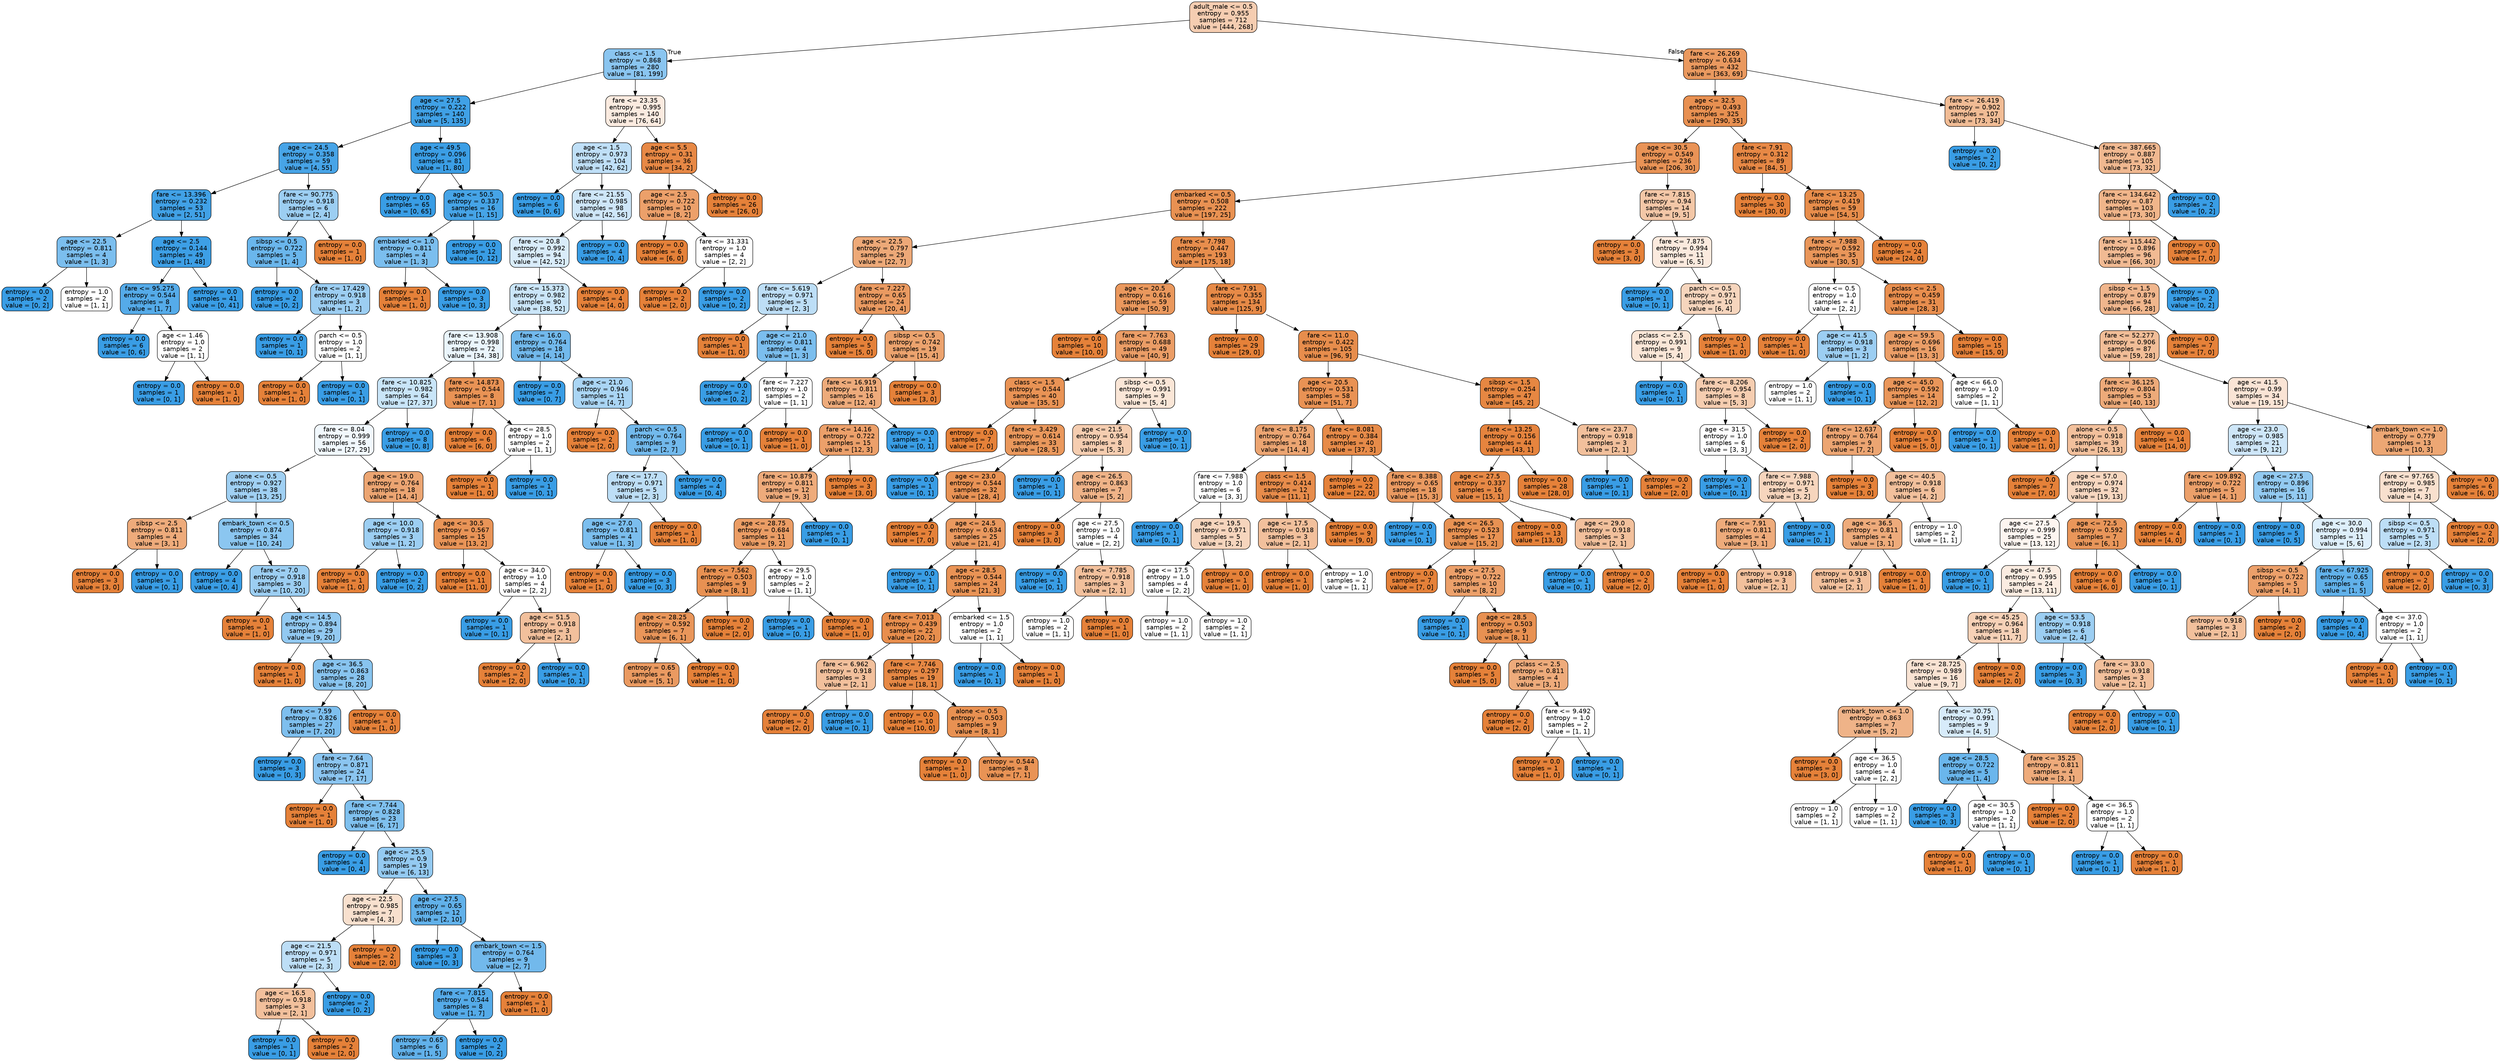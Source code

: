 digraph Tree {
node [shape=box, style="filled, rounded", color="black", fontname="helvetica"] ;
edge [fontname="helvetica"] ;
0 [label="adult_male <= 0.5\nentropy = 0.955\nsamples = 712\nvalue = [444, 268]", fillcolor="#f5cdb1"] ;
1 [label="class <= 1.5\nentropy = 0.868\nsamples = 280\nvalue = [81, 199]", fillcolor="#8ac5f0"] ;
0 -> 1 [labeldistance=2.5, labelangle=45, headlabel="True"] ;
2 [label="age <= 27.5\nentropy = 0.222\nsamples = 140\nvalue = [5, 135]", fillcolor="#40a1e6"] ;
1 -> 2 ;
3 [label="age <= 24.5\nentropy = 0.358\nsamples = 59\nvalue = [4, 55]", fillcolor="#47a4e7"] ;
2 -> 3 ;
4 [label="fare <= 13.396\nentropy = 0.232\nsamples = 53\nvalue = [2, 51]", fillcolor="#41a1e6"] ;
3 -> 4 ;
5 [label="age <= 22.5\nentropy = 0.811\nsamples = 4\nvalue = [1, 3]", fillcolor="#7bbeee"] ;
4 -> 5 ;
6 [label="entropy = 0.0\nsamples = 2\nvalue = [0, 2]", fillcolor="#399de5"] ;
5 -> 6 ;
7 [label="entropy = 1.0\nsamples = 2\nvalue = [1, 1]", fillcolor="#ffffff"] ;
5 -> 7 ;
8 [label="age <= 2.5\nentropy = 0.144\nsamples = 49\nvalue = [1, 48]", fillcolor="#3d9fe6"] ;
4 -> 8 ;
9 [label="fare <= 95.275\nentropy = 0.544\nsamples = 8\nvalue = [1, 7]", fillcolor="#55abe9"] ;
8 -> 9 ;
10 [label="entropy = 0.0\nsamples = 6\nvalue = [0, 6]", fillcolor="#399de5"] ;
9 -> 10 ;
11 [label="age <= 1.46\nentropy = 1.0\nsamples = 2\nvalue = [1, 1]", fillcolor="#ffffff"] ;
9 -> 11 ;
12 [label="entropy = 0.0\nsamples = 1\nvalue = [0, 1]", fillcolor="#399de5"] ;
11 -> 12 ;
13 [label="entropy = 0.0\nsamples = 1\nvalue = [1, 0]", fillcolor="#e58139"] ;
11 -> 13 ;
14 [label="entropy = 0.0\nsamples = 41\nvalue = [0, 41]", fillcolor="#399de5"] ;
8 -> 14 ;
15 [label="fare <= 90.775\nentropy = 0.918\nsamples = 6\nvalue = [2, 4]", fillcolor="#9ccef2"] ;
3 -> 15 ;
16 [label="sibsp <= 0.5\nentropy = 0.722\nsamples = 5\nvalue = [1, 4]", fillcolor="#6ab6ec"] ;
15 -> 16 ;
17 [label="entropy = 0.0\nsamples = 2\nvalue = [0, 2]", fillcolor="#399de5"] ;
16 -> 17 ;
18 [label="fare <= 17.429\nentropy = 0.918\nsamples = 3\nvalue = [1, 2]", fillcolor="#9ccef2"] ;
16 -> 18 ;
19 [label="entropy = 0.0\nsamples = 1\nvalue = [0, 1]", fillcolor="#399de5"] ;
18 -> 19 ;
20 [label="parch <= 0.5\nentropy = 1.0\nsamples = 2\nvalue = [1, 1]", fillcolor="#ffffff"] ;
18 -> 20 ;
21 [label="entropy = 0.0\nsamples = 1\nvalue = [1, 0]", fillcolor="#e58139"] ;
20 -> 21 ;
22 [label="entropy = 0.0\nsamples = 1\nvalue = [0, 1]", fillcolor="#399de5"] ;
20 -> 22 ;
23 [label="entropy = 0.0\nsamples = 1\nvalue = [1, 0]", fillcolor="#e58139"] ;
15 -> 23 ;
24 [label="age <= 49.5\nentropy = 0.096\nsamples = 81\nvalue = [1, 80]", fillcolor="#3b9ee5"] ;
2 -> 24 ;
25 [label="entropy = 0.0\nsamples = 65\nvalue = [0, 65]", fillcolor="#399de5"] ;
24 -> 25 ;
26 [label="age <= 50.5\nentropy = 0.337\nsamples = 16\nvalue = [1, 15]", fillcolor="#46a4e7"] ;
24 -> 26 ;
27 [label="embarked <= 1.0\nentropy = 0.811\nsamples = 4\nvalue = [1, 3]", fillcolor="#7bbeee"] ;
26 -> 27 ;
28 [label="entropy = 0.0\nsamples = 1\nvalue = [1, 0]", fillcolor="#e58139"] ;
27 -> 28 ;
29 [label="entropy = 0.0\nsamples = 3\nvalue = [0, 3]", fillcolor="#399de5"] ;
27 -> 29 ;
30 [label="entropy = 0.0\nsamples = 12\nvalue = [0, 12]", fillcolor="#399de5"] ;
26 -> 30 ;
31 [label="fare <= 23.35\nentropy = 0.995\nsamples = 140\nvalue = [76, 64]", fillcolor="#fbebe0"] ;
1 -> 31 ;
32 [label="age <= 1.5\nentropy = 0.973\nsamples = 104\nvalue = [42, 62]", fillcolor="#bfdff7"] ;
31 -> 32 ;
33 [label="entropy = 0.0\nsamples = 6\nvalue = [0, 6]", fillcolor="#399de5"] ;
32 -> 33 ;
34 [label="fare <= 21.55\nentropy = 0.985\nsamples = 98\nvalue = [42, 56]", fillcolor="#cee6f8"] ;
32 -> 34 ;
35 [label="fare <= 20.8\nentropy = 0.992\nsamples = 94\nvalue = [42, 52]", fillcolor="#d9ecfa"] ;
34 -> 35 ;
36 [label="fare <= 15.373\nentropy = 0.982\nsamples = 90\nvalue = [38, 52]", fillcolor="#cae5f8"] ;
35 -> 36 ;
37 [label="fare <= 13.908\nentropy = 0.998\nsamples = 72\nvalue = [34, 38]", fillcolor="#eaf5fc"] ;
36 -> 37 ;
38 [label="fare <= 10.825\nentropy = 0.982\nsamples = 64\nvalue = [27, 37]", fillcolor="#c9e5f8"] ;
37 -> 38 ;
39 [label="fare <= 8.04\nentropy = 0.999\nsamples = 56\nvalue = [27, 29]", fillcolor="#f1f8fd"] ;
38 -> 39 ;
40 [label="alone <= 0.5\nentropy = 0.927\nsamples = 38\nvalue = [13, 25]", fillcolor="#a0d0f3"] ;
39 -> 40 ;
41 [label="sibsp <= 2.5\nentropy = 0.811\nsamples = 4\nvalue = [3, 1]", fillcolor="#eeab7b"] ;
40 -> 41 ;
42 [label="entropy = 0.0\nsamples = 3\nvalue = [3, 0]", fillcolor="#e58139"] ;
41 -> 42 ;
43 [label="entropy = 0.0\nsamples = 1\nvalue = [0, 1]", fillcolor="#399de5"] ;
41 -> 43 ;
44 [label="embark_town <= 0.5\nentropy = 0.874\nsamples = 34\nvalue = [10, 24]", fillcolor="#8bc6f0"] ;
40 -> 44 ;
45 [label="entropy = 0.0\nsamples = 4\nvalue = [0, 4]", fillcolor="#399de5"] ;
44 -> 45 ;
46 [label="fare <= 7.0\nentropy = 0.918\nsamples = 30\nvalue = [10, 20]", fillcolor="#9ccef2"] ;
44 -> 46 ;
47 [label="entropy = 0.0\nsamples = 1\nvalue = [1, 0]", fillcolor="#e58139"] ;
46 -> 47 ;
48 [label="age <= 14.5\nentropy = 0.894\nsamples = 29\nvalue = [9, 20]", fillcolor="#92c9f1"] ;
46 -> 48 ;
49 [label="entropy = 0.0\nsamples = 1\nvalue = [1, 0]", fillcolor="#e58139"] ;
48 -> 49 ;
50 [label="age <= 36.5\nentropy = 0.863\nsamples = 28\nvalue = [8, 20]", fillcolor="#88c4ef"] ;
48 -> 50 ;
51 [label="fare <= 7.59\nentropy = 0.826\nsamples = 27\nvalue = [7, 20]", fillcolor="#7ebfee"] ;
50 -> 51 ;
52 [label="entropy = 0.0\nsamples = 3\nvalue = [0, 3]", fillcolor="#399de5"] ;
51 -> 52 ;
53 [label="fare <= 7.64\nentropy = 0.871\nsamples = 24\nvalue = [7, 17]", fillcolor="#8bc5f0"] ;
51 -> 53 ;
54 [label="entropy = 0.0\nsamples = 1\nvalue = [1, 0]", fillcolor="#e58139"] ;
53 -> 54 ;
55 [label="fare <= 7.744\nentropy = 0.828\nsamples = 23\nvalue = [6, 17]", fillcolor="#7fc0ee"] ;
53 -> 55 ;
56 [label="entropy = 0.0\nsamples = 4\nvalue = [0, 4]", fillcolor="#399de5"] ;
55 -> 56 ;
57 [label="age <= 25.5\nentropy = 0.9\nsamples = 19\nvalue = [6, 13]", fillcolor="#94caf1"] ;
55 -> 57 ;
58 [label="age <= 22.5\nentropy = 0.985\nsamples = 7\nvalue = [4, 3]", fillcolor="#f8e0ce"] ;
57 -> 58 ;
59 [label="age <= 21.5\nentropy = 0.971\nsamples = 5\nvalue = [2, 3]", fillcolor="#bddef6"] ;
58 -> 59 ;
60 [label="age <= 16.5\nentropy = 0.918\nsamples = 3\nvalue = [2, 1]", fillcolor="#f2c09c"] ;
59 -> 60 ;
61 [label="entropy = 0.0\nsamples = 1\nvalue = [0, 1]", fillcolor="#399de5"] ;
60 -> 61 ;
62 [label="entropy = 0.0\nsamples = 2\nvalue = [2, 0]", fillcolor="#e58139"] ;
60 -> 62 ;
63 [label="entropy = 0.0\nsamples = 2\nvalue = [0, 2]", fillcolor="#399de5"] ;
59 -> 63 ;
64 [label="entropy = 0.0\nsamples = 2\nvalue = [2, 0]", fillcolor="#e58139"] ;
58 -> 64 ;
65 [label="age <= 27.5\nentropy = 0.65\nsamples = 12\nvalue = [2, 10]", fillcolor="#61b1ea"] ;
57 -> 65 ;
66 [label="entropy = 0.0\nsamples = 3\nvalue = [0, 3]", fillcolor="#399de5"] ;
65 -> 66 ;
67 [label="embark_town <= 1.5\nentropy = 0.764\nsamples = 9\nvalue = [2, 7]", fillcolor="#72b9ec"] ;
65 -> 67 ;
68 [label="fare <= 7.815\nentropy = 0.544\nsamples = 8\nvalue = [1, 7]", fillcolor="#55abe9"] ;
67 -> 68 ;
69 [label="entropy = 0.65\nsamples = 6\nvalue = [1, 5]", fillcolor="#61b1ea"] ;
68 -> 69 ;
70 [label="entropy = 0.0\nsamples = 2\nvalue = [0, 2]", fillcolor="#399de5"] ;
68 -> 70 ;
71 [label="entropy = 0.0\nsamples = 1\nvalue = [1, 0]", fillcolor="#e58139"] ;
67 -> 71 ;
72 [label="entropy = 0.0\nsamples = 1\nvalue = [1, 0]", fillcolor="#e58139"] ;
50 -> 72 ;
73 [label="age <= 19.0\nentropy = 0.764\nsamples = 18\nvalue = [14, 4]", fillcolor="#eca572"] ;
39 -> 73 ;
74 [label="age <= 10.0\nentropy = 0.918\nsamples = 3\nvalue = [1, 2]", fillcolor="#9ccef2"] ;
73 -> 74 ;
75 [label="entropy = 0.0\nsamples = 1\nvalue = [1, 0]", fillcolor="#e58139"] ;
74 -> 75 ;
76 [label="entropy = 0.0\nsamples = 2\nvalue = [0, 2]", fillcolor="#399de5"] ;
74 -> 76 ;
77 [label="age <= 30.5\nentropy = 0.567\nsamples = 15\nvalue = [13, 2]", fillcolor="#e99457"] ;
73 -> 77 ;
78 [label="entropy = 0.0\nsamples = 11\nvalue = [11, 0]", fillcolor="#e58139"] ;
77 -> 78 ;
79 [label="age <= 34.0\nentropy = 1.0\nsamples = 4\nvalue = [2, 2]", fillcolor="#ffffff"] ;
77 -> 79 ;
80 [label="entropy = 0.0\nsamples = 1\nvalue = [0, 1]", fillcolor="#399de5"] ;
79 -> 80 ;
81 [label="age <= 51.5\nentropy = 0.918\nsamples = 3\nvalue = [2, 1]", fillcolor="#f2c09c"] ;
79 -> 81 ;
82 [label="entropy = 0.0\nsamples = 2\nvalue = [2, 0]", fillcolor="#e58139"] ;
81 -> 82 ;
83 [label="entropy = 0.0\nsamples = 1\nvalue = [0, 1]", fillcolor="#399de5"] ;
81 -> 83 ;
84 [label="entropy = 0.0\nsamples = 8\nvalue = [0, 8]", fillcolor="#399de5"] ;
38 -> 84 ;
85 [label="fare <= 14.873\nentropy = 0.544\nsamples = 8\nvalue = [7, 1]", fillcolor="#e99355"] ;
37 -> 85 ;
86 [label="entropy = 0.0\nsamples = 6\nvalue = [6, 0]", fillcolor="#e58139"] ;
85 -> 86 ;
87 [label="age <= 28.5\nentropy = 1.0\nsamples = 2\nvalue = [1, 1]", fillcolor="#ffffff"] ;
85 -> 87 ;
88 [label="entropy = 0.0\nsamples = 1\nvalue = [1, 0]", fillcolor="#e58139"] ;
87 -> 88 ;
89 [label="entropy = 0.0\nsamples = 1\nvalue = [0, 1]", fillcolor="#399de5"] ;
87 -> 89 ;
90 [label="fare <= 16.0\nentropy = 0.764\nsamples = 18\nvalue = [4, 14]", fillcolor="#72b9ec"] ;
36 -> 90 ;
91 [label="entropy = 0.0\nsamples = 7\nvalue = [0, 7]", fillcolor="#399de5"] ;
90 -> 91 ;
92 [label="age <= 21.0\nentropy = 0.946\nsamples = 11\nvalue = [4, 7]", fillcolor="#aad5f4"] ;
90 -> 92 ;
93 [label="entropy = 0.0\nsamples = 2\nvalue = [2, 0]", fillcolor="#e58139"] ;
92 -> 93 ;
94 [label="parch <= 0.5\nentropy = 0.764\nsamples = 9\nvalue = [2, 7]", fillcolor="#72b9ec"] ;
92 -> 94 ;
95 [label="fare <= 17.7\nentropy = 0.971\nsamples = 5\nvalue = [2, 3]", fillcolor="#bddef6"] ;
94 -> 95 ;
96 [label="age <= 27.0\nentropy = 0.811\nsamples = 4\nvalue = [1, 3]", fillcolor="#7bbeee"] ;
95 -> 96 ;
97 [label="entropy = 0.0\nsamples = 1\nvalue = [1, 0]", fillcolor="#e58139"] ;
96 -> 97 ;
98 [label="entropy = 0.0\nsamples = 3\nvalue = [0, 3]", fillcolor="#399de5"] ;
96 -> 98 ;
99 [label="entropy = 0.0\nsamples = 1\nvalue = [1, 0]", fillcolor="#e58139"] ;
95 -> 99 ;
100 [label="entropy = 0.0\nsamples = 4\nvalue = [0, 4]", fillcolor="#399de5"] ;
94 -> 100 ;
101 [label="entropy = 0.0\nsamples = 4\nvalue = [4, 0]", fillcolor="#e58139"] ;
35 -> 101 ;
102 [label="entropy = 0.0\nsamples = 4\nvalue = [0, 4]", fillcolor="#399de5"] ;
34 -> 102 ;
103 [label="age <= 5.5\nentropy = 0.31\nsamples = 36\nvalue = [34, 2]", fillcolor="#e78845"] ;
31 -> 103 ;
104 [label="age <= 2.5\nentropy = 0.722\nsamples = 10\nvalue = [8, 2]", fillcolor="#eca06a"] ;
103 -> 104 ;
105 [label="entropy = 0.0\nsamples = 6\nvalue = [6, 0]", fillcolor="#e58139"] ;
104 -> 105 ;
106 [label="fare <= 31.331\nentropy = 1.0\nsamples = 4\nvalue = [2, 2]", fillcolor="#ffffff"] ;
104 -> 106 ;
107 [label="entropy = 0.0\nsamples = 2\nvalue = [2, 0]", fillcolor="#e58139"] ;
106 -> 107 ;
108 [label="entropy = 0.0\nsamples = 2\nvalue = [0, 2]", fillcolor="#399de5"] ;
106 -> 108 ;
109 [label="entropy = 0.0\nsamples = 26\nvalue = [26, 0]", fillcolor="#e58139"] ;
103 -> 109 ;
110 [label="fare <= 26.269\nentropy = 0.634\nsamples = 432\nvalue = [363, 69]", fillcolor="#ea995f"] ;
0 -> 110 [labeldistance=2.5, labelangle=-45, headlabel="False"] ;
111 [label="age <= 32.5\nentropy = 0.493\nsamples = 325\nvalue = [290, 35]", fillcolor="#e89051"] ;
110 -> 111 ;
112 [label="age <= 30.5\nentropy = 0.549\nsamples = 236\nvalue = [206, 30]", fillcolor="#e99356"] ;
111 -> 112 ;
113 [label="embarked <= 0.5\nentropy = 0.508\nsamples = 222\nvalue = [197, 25]", fillcolor="#e89152"] ;
112 -> 113 ;
114 [label="age <= 22.5\nentropy = 0.797\nsamples = 29\nvalue = [22, 7]", fillcolor="#eda978"] ;
113 -> 114 ;
115 [label="fare <= 5.619\nentropy = 0.971\nsamples = 5\nvalue = [2, 3]", fillcolor="#bddef6"] ;
114 -> 115 ;
116 [label="entropy = 0.0\nsamples = 1\nvalue = [1, 0]", fillcolor="#e58139"] ;
115 -> 116 ;
117 [label="age <= 21.0\nentropy = 0.811\nsamples = 4\nvalue = [1, 3]", fillcolor="#7bbeee"] ;
115 -> 117 ;
118 [label="entropy = 0.0\nsamples = 2\nvalue = [0, 2]", fillcolor="#399de5"] ;
117 -> 118 ;
119 [label="fare <= 7.227\nentropy = 1.0\nsamples = 2\nvalue = [1, 1]", fillcolor="#ffffff"] ;
117 -> 119 ;
120 [label="entropy = 0.0\nsamples = 1\nvalue = [0, 1]", fillcolor="#399de5"] ;
119 -> 120 ;
121 [label="entropy = 0.0\nsamples = 1\nvalue = [1, 0]", fillcolor="#e58139"] ;
119 -> 121 ;
122 [label="fare <= 7.227\nentropy = 0.65\nsamples = 24\nvalue = [20, 4]", fillcolor="#ea9a61"] ;
114 -> 122 ;
123 [label="entropy = 0.0\nsamples = 5\nvalue = [5, 0]", fillcolor="#e58139"] ;
122 -> 123 ;
124 [label="sibsp <= 0.5\nentropy = 0.742\nsamples = 19\nvalue = [15, 4]", fillcolor="#eca36e"] ;
122 -> 124 ;
125 [label="fare <= 16.919\nentropy = 0.811\nsamples = 16\nvalue = [12, 4]", fillcolor="#eeab7b"] ;
124 -> 125 ;
126 [label="fare <= 14.16\nentropy = 0.722\nsamples = 15\nvalue = [12, 3]", fillcolor="#eca06a"] ;
125 -> 126 ;
127 [label="fare <= 10.879\nentropy = 0.811\nsamples = 12\nvalue = [9, 3]", fillcolor="#eeab7b"] ;
126 -> 127 ;
128 [label="age <= 28.75\nentropy = 0.684\nsamples = 11\nvalue = [9, 2]", fillcolor="#eb9d65"] ;
127 -> 128 ;
129 [label="fare <= 7.562\nentropy = 0.503\nsamples = 9\nvalue = [8, 1]", fillcolor="#e89152"] ;
128 -> 129 ;
130 [label="age <= 28.25\nentropy = 0.592\nsamples = 7\nvalue = [6, 1]", fillcolor="#e9965a"] ;
129 -> 130 ;
131 [label="entropy = 0.65\nsamples = 6\nvalue = [5, 1]", fillcolor="#ea9a61"] ;
130 -> 131 ;
132 [label="entropy = 0.0\nsamples = 1\nvalue = [1, 0]", fillcolor="#e58139"] ;
130 -> 132 ;
133 [label="entropy = 0.0\nsamples = 2\nvalue = [2, 0]", fillcolor="#e58139"] ;
129 -> 133 ;
134 [label="age <= 29.5\nentropy = 1.0\nsamples = 2\nvalue = [1, 1]", fillcolor="#ffffff"] ;
128 -> 134 ;
135 [label="entropy = 0.0\nsamples = 1\nvalue = [0, 1]", fillcolor="#399de5"] ;
134 -> 135 ;
136 [label="entropy = 0.0\nsamples = 1\nvalue = [1, 0]", fillcolor="#e58139"] ;
134 -> 136 ;
137 [label="entropy = 0.0\nsamples = 1\nvalue = [0, 1]", fillcolor="#399de5"] ;
127 -> 137 ;
138 [label="entropy = 0.0\nsamples = 3\nvalue = [3, 0]", fillcolor="#e58139"] ;
126 -> 138 ;
139 [label="entropy = 0.0\nsamples = 1\nvalue = [0, 1]", fillcolor="#399de5"] ;
125 -> 139 ;
140 [label="entropy = 0.0\nsamples = 3\nvalue = [3, 0]", fillcolor="#e58139"] ;
124 -> 140 ;
141 [label="fare <= 7.798\nentropy = 0.447\nsamples = 193\nvalue = [175, 18]", fillcolor="#e88e4d"] ;
113 -> 141 ;
142 [label="age <= 20.5\nentropy = 0.616\nsamples = 59\nvalue = [50, 9]", fillcolor="#ea985d"] ;
141 -> 142 ;
143 [label="entropy = 0.0\nsamples = 10\nvalue = [10, 0]", fillcolor="#e58139"] ;
142 -> 143 ;
144 [label="fare <= 7.763\nentropy = 0.688\nsamples = 49\nvalue = [40, 9]", fillcolor="#eb9d66"] ;
142 -> 144 ;
145 [label="class <= 1.5\nentropy = 0.544\nsamples = 40\nvalue = [35, 5]", fillcolor="#e99355"] ;
144 -> 145 ;
146 [label="entropy = 0.0\nsamples = 7\nvalue = [7, 0]", fillcolor="#e58139"] ;
145 -> 146 ;
147 [label="fare <= 3.429\nentropy = 0.614\nsamples = 33\nvalue = [28, 5]", fillcolor="#ea985c"] ;
145 -> 147 ;
148 [label="entropy = 0.0\nsamples = 1\nvalue = [0, 1]", fillcolor="#399de5"] ;
147 -> 148 ;
149 [label="age <= 23.0\nentropy = 0.544\nsamples = 32\nvalue = [28, 4]", fillcolor="#e99355"] ;
147 -> 149 ;
150 [label="entropy = 0.0\nsamples = 7\nvalue = [7, 0]", fillcolor="#e58139"] ;
149 -> 150 ;
151 [label="age <= 24.5\nentropy = 0.634\nsamples = 25\nvalue = [21, 4]", fillcolor="#ea995f"] ;
149 -> 151 ;
152 [label="entropy = 0.0\nsamples = 1\nvalue = [0, 1]", fillcolor="#399de5"] ;
151 -> 152 ;
153 [label="age <= 28.5\nentropy = 0.544\nsamples = 24\nvalue = [21, 3]", fillcolor="#e99355"] ;
151 -> 153 ;
154 [label="fare <= 7.013\nentropy = 0.439\nsamples = 22\nvalue = [20, 2]", fillcolor="#e88e4d"] ;
153 -> 154 ;
155 [label="fare <= 6.962\nentropy = 0.918\nsamples = 3\nvalue = [2, 1]", fillcolor="#f2c09c"] ;
154 -> 155 ;
156 [label="entropy = 0.0\nsamples = 2\nvalue = [2, 0]", fillcolor="#e58139"] ;
155 -> 156 ;
157 [label="entropy = 0.0\nsamples = 1\nvalue = [0, 1]", fillcolor="#399de5"] ;
155 -> 157 ;
158 [label="fare <= 7.746\nentropy = 0.297\nsamples = 19\nvalue = [18, 1]", fillcolor="#e68844"] ;
154 -> 158 ;
159 [label="entropy = 0.0\nsamples = 10\nvalue = [10, 0]", fillcolor="#e58139"] ;
158 -> 159 ;
160 [label="alone <= 0.5\nentropy = 0.503\nsamples = 9\nvalue = [8, 1]", fillcolor="#e89152"] ;
158 -> 160 ;
161 [label="entropy = 0.0\nsamples = 1\nvalue = [1, 0]", fillcolor="#e58139"] ;
160 -> 161 ;
162 [label="entropy = 0.544\nsamples = 8\nvalue = [7, 1]", fillcolor="#e99355"] ;
160 -> 162 ;
163 [label="embarked <= 1.5\nentropy = 1.0\nsamples = 2\nvalue = [1, 1]", fillcolor="#ffffff"] ;
153 -> 163 ;
164 [label="entropy = 0.0\nsamples = 1\nvalue = [0, 1]", fillcolor="#399de5"] ;
163 -> 164 ;
165 [label="entropy = 0.0\nsamples = 1\nvalue = [1, 0]", fillcolor="#e58139"] ;
163 -> 165 ;
166 [label="sibsp <= 0.5\nentropy = 0.991\nsamples = 9\nvalue = [5, 4]", fillcolor="#fae6d7"] ;
144 -> 166 ;
167 [label="age <= 21.5\nentropy = 0.954\nsamples = 8\nvalue = [5, 3]", fillcolor="#f5cdb0"] ;
166 -> 167 ;
168 [label="entropy = 0.0\nsamples = 1\nvalue = [0, 1]", fillcolor="#399de5"] ;
167 -> 168 ;
169 [label="age <= 26.5\nentropy = 0.863\nsamples = 7\nvalue = [5, 2]", fillcolor="#efb388"] ;
167 -> 169 ;
170 [label="entropy = 0.0\nsamples = 3\nvalue = [3, 0]", fillcolor="#e58139"] ;
169 -> 170 ;
171 [label="age <= 27.5\nentropy = 1.0\nsamples = 4\nvalue = [2, 2]", fillcolor="#ffffff"] ;
169 -> 171 ;
172 [label="entropy = 0.0\nsamples = 1\nvalue = [0, 1]", fillcolor="#399de5"] ;
171 -> 172 ;
173 [label="fare <= 7.785\nentropy = 0.918\nsamples = 3\nvalue = [2, 1]", fillcolor="#f2c09c"] ;
171 -> 173 ;
174 [label="entropy = 1.0\nsamples = 2\nvalue = [1, 1]", fillcolor="#ffffff"] ;
173 -> 174 ;
175 [label="entropy = 0.0\nsamples = 1\nvalue = [1, 0]", fillcolor="#e58139"] ;
173 -> 175 ;
176 [label="entropy = 0.0\nsamples = 1\nvalue = [0, 1]", fillcolor="#399de5"] ;
166 -> 176 ;
177 [label="fare <= 7.91\nentropy = 0.355\nsamples = 134\nvalue = [125, 9]", fillcolor="#e78a47"] ;
141 -> 177 ;
178 [label="entropy = 0.0\nsamples = 29\nvalue = [29, 0]", fillcolor="#e58139"] ;
177 -> 178 ;
179 [label="fare <= 11.0\nentropy = 0.422\nsamples = 105\nvalue = [96, 9]", fillcolor="#e78d4c"] ;
177 -> 179 ;
180 [label="age <= 20.5\nentropy = 0.531\nsamples = 58\nvalue = [51, 7]", fillcolor="#e99254"] ;
179 -> 180 ;
181 [label="fare <= 8.175\nentropy = 0.764\nsamples = 18\nvalue = [14, 4]", fillcolor="#eca572"] ;
180 -> 181 ;
182 [label="fare <= 7.988\nentropy = 1.0\nsamples = 6\nvalue = [3, 3]", fillcolor="#ffffff"] ;
181 -> 182 ;
183 [label="entropy = 0.0\nsamples = 1\nvalue = [0, 1]", fillcolor="#399de5"] ;
182 -> 183 ;
184 [label="age <= 19.5\nentropy = 0.971\nsamples = 5\nvalue = [3, 2]", fillcolor="#f6d5bd"] ;
182 -> 184 ;
185 [label="age <= 17.5\nentropy = 1.0\nsamples = 4\nvalue = [2, 2]", fillcolor="#ffffff"] ;
184 -> 185 ;
186 [label="entropy = 1.0\nsamples = 2\nvalue = [1, 1]", fillcolor="#ffffff"] ;
185 -> 186 ;
187 [label="entropy = 1.0\nsamples = 2\nvalue = [1, 1]", fillcolor="#ffffff"] ;
185 -> 187 ;
188 [label="entropy = 0.0\nsamples = 1\nvalue = [1, 0]", fillcolor="#e58139"] ;
184 -> 188 ;
189 [label="class <= 1.5\nentropy = 0.414\nsamples = 12\nvalue = [11, 1]", fillcolor="#e78c4b"] ;
181 -> 189 ;
190 [label="age <= 17.5\nentropy = 0.918\nsamples = 3\nvalue = [2, 1]", fillcolor="#f2c09c"] ;
189 -> 190 ;
191 [label="entropy = 0.0\nsamples = 1\nvalue = [1, 0]", fillcolor="#e58139"] ;
190 -> 191 ;
192 [label="entropy = 1.0\nsamples = 2\nvalue = [1, 1]", fillcolor="#ffffff"] ;
190 -> 192 ;
193 [label="entropy = 0.0\nsamples = 9\nvalue = [9, 0]", fillcolor="#e58139"] ;
189 -> 193 ;
194 [label="fare <= 8.081\nentropy = 0.384\nsamples = 40\nvalue = [37, 3]", fillcolor="#e78b49"] ;
180 -> 194 ;
195 [label="entropy = 0.0\nsamples = 22\nvalue = [22, 0]", fillcolor="#e58139"] ;
194 -> 195 ;
196 [label="fare <= 8.388\nentropy = 0.65\nsamples = 18\nvalue = [15, 3]", fillcolor="#ea9a61"] ;
194 -> 196 ;
197 [label="entropy = 0.0\nsamples = 1\nvalue = [0, 1]", fillcolor="#399de5"] ;
196 -> 197 ;
198 [label="age <= 26.5\nentropy = 0.523\nsamples = 17\nvalue = [15, 2]", fillcolor="#e89253"] ;
196 -> 198 ;
199 [label="entropy = 0.0\nsamples = 7\nvalue = [7, 0]", fillcolor="#e58139"] ;
198 -> 199 ;
200 [label="age <= 27.5\nentropy = 0.722\nsamples = 10\nvalue = [8, 2]", fillcolor="#eca06a"] ;
198 -> 200 ;
201 [label="entropy = 0.0\nsamples = 1\nvalue = [0, 1]", fillcolor="#399de5"] ;
200 -> 201 ;
202 [label="age <= 28.5\nentropy = 0.503\nsamples = 9\nvalue = [8, 1]", fillcolor="#e89152"] ;
200 -> 202 ;
203 [label="entropy = 0.0\nsamples = 5\nvalue = [5, 0]", fillcolor="#e58139"] ;
202 -> 203 ;
204 [label="pclass <= 2.5\nentropy = 0.811\nsamples = 4\nvalue = [3, 1]", fillcolor="#eeab7b"] ;
202 -> 204 ;
205 [label="entropy = 0.0\nsamples = 2\nvalue = [2, 0]", fillcolor="#e58139"] ;
204 -> 205 ;
206 [label="fare <= 9.492\nentropy = 1.0\nsamples = 2\nvalue = [1, 1]", fillcolor="#ffffff"] ;
204 -> 206 ;
207 [label="entropy = 0.0\nsamples = 1\nvalue = [1, 0]", fillcolor="#e58139"] ;
206 -> 207 ;
208 [label="entropy = 0.0\nsamples = 1\nvalue = [0, 1]", fillcolor="#399de5"] ;
206 -> 208 ;
209 [label="sibsp <= 1.5\nentropy = 0.254\nsamples = 47\nvalue = [45, 2]", fillcolor="#e68742"] ;
179 -> 209 ;
210 [label="fare <= 13.25\nentropy = 0.156\nsamples = 44\nvalue = [43, 1]", fillcolor="#e6843e"] ;
209 -> 210 ;
211 [label="age <= 27.5\nentropy = 0.337\nsamples = 16\nvalue = [15, 1]", fillcolor="#e78946"] ;
210 -> 211 ;
212 [label="entropy = 0.0\nsamples = 13\nvalue = [13, 0]", fillcolor="#e58139"] ;
211 -> 212 ;
213 [label="age <= 29.0\nentropy = 0.918\nsamples = 3\nvalue = [2, 1]", fillcolor="#f2c09c"] ;
211 -> 213 ;
214 [label="entropy = 0.0\nsamples = 1\nvalue = [0, 1]", fillcolor="#399de5"] ;
213 -> 214 ;
215 [label="entropy = 0.0\nsamples = 2\nvalue = [2, 0]", fillcolor="#e58139"] ;
213 -> 215 ;
216 [label="entropy = 0.0\nsamples = 28\nvalue = [28, 0]", fillcolor="#e58139"] ;
210 -> 216 ;
217 [label="fare <= 23.7\nentropy = 0.918\nsamples = 3\nvalue = [2, 1]", fillcolor="#f2c09c"] ;
209 -> 217 ;
218 [label="entropy = 0.0\nsamples = 1\nvalue = [0, 1]", fillcolor="#399de5"] ;
217 -> 218 ;
219 [label="entropy = 0.0\nsamples = 2\nvalue = [2, 0]", fillcolor="#e58139"] ;
217 -> 219 ;
220 [label="fare <= 7.815\nentropy = 0.94\nsamples = 14\nvalue = [9, 5]", fillcolor="#f3c7a7"] ;
112 -> 220 ;
221 [label="entropy = 0.0\nsamples = 3\nvalue = [3, 0]", fillcolor="#e58139"] ;
220 -> 221 ;
222 [label="fare <= 7.875\nentropy = 0.994\nsamples = 11\nvalue = [6, 5]", fillcolor="#fbeade"] ;
220 -> 222 ;
223 [label="entropy = 0.0\nsamples = 1\nvalue = [0, 1]", fillcolor="#399de5"] ;
222 -> 223 ;
224 [label="parch <= 0.5\nentropy = 0.971\nsamples = 10\nvalue = [6, 4]", fillcolor="#f6d5bd"] ;
222 -> 224 ;
225 [label="pclass <= 2.5\nentropy = 0.991\nsamples = 9\nvalue = [5, 4]", fillcolor="#fae6d7"] ;
224 -> 225 ;
226 [label="entropy = 0.0\nsamples = 1\nvalue = [0, 1]", fillcolor="#399de5"] ;
225 -> 226 ;
227 [label="fare <= 8.206\nentropy = 0.954\nsamples = 8\nvalue = [5, 3]", fillcolor="#f5cdb0"] ;
225 -> 227 ;
228 [label="age <= 31.5\nentropy = 1.0\nsamples = 6\nvalue = [3, 3]", fillcolor="#ffffff"] ;
227 -> 228 ;
229 [label="entropy = 0.0\nsamples = 1\nvalue = [0, 1]", fillcolor="#399de5"] ;
228 -> 229 ;
230 [label="fare <= 7.988\nentropy = 0.971\nsamples = 5\nvalue = [3, 2]", fillcolor="#f6d5bd"] ;
228 -> 230 ;
231 [label="fare <= 7.91\nentropy = 0.811\nsamples = 4\nvalue = [3, 1]", fillcolor="#eeab7b"] ;
230 -> 231 ;
232 [label="entropy = 0.0\nsamples = 1\nvalue = [1, 0]", fillcolor="#e58139"] ;
231 -> 232 ;
233 [label="entropy = 0.918\nsamples = 3\nvalue = [2, 1]", fillcolor="#f2c09c"] ;
231 -> 233 ;
234 [label="entropy = 0.0\nsamples = 1\nvalue = [0, 1]", fillcolor="#399de5"] ;
230 -> 234 ;
235 [label="entropy = 0.0\nsamples = 2\nvalue = [2, 0]", fillcolor="#e58139"] ;
227 -> 235 ;
236 [label="entropy = 0.0\nsamples = 1\nvalue = [1, 0]", fillcolor="#e58139"] ;
224 -> 236 ;
237 [label="fare <= 7.91\nentropy = 0.312\nsamples = 89\nvalue = [84, 5]", fillcolor="#e78845"] ;
111 -> 237 ;
238 [label="entropy = 0.0\nsamples = 30\nvalue = [30, 0]", fillcolor="#e58139"] ;
237 -> 238 ;
239 [label="fare <= 13.25\nentropy = 0.419\nsamples = 59\nvalue = [54, 5]", fillcolor="#e78d4b"] ;
237 -> 239 ;
240 [label="fare <= 7.988\nentropy = 0.592\nsamples = 35\nvalue = [30, 5]", fillcolor="#e9965a"] ;
239 -> 240 ;
241 [label="alone <= 0.5\nentropy = 1.0\nsamples = 4\nvalue = [2, 2]", fillcolor="#ffffff"] ;
240 -> 241 ;
242 [label="entropy = 0.0\nsamples = 1\nvalue = [1, 0]", fillcolor="#e58139"] ;
241 -> 242 ;
243 [label="age <= 41.5\nentropy = 0.918\nsamples = 3\nvalue = [1, 2]", fillcolor="#9ccef2"] ;
241 -> 243 ;
244 [label="entropy = 1.0\nsamples = 2\nvalue = [1, 1]", fillcolor="#ffffff"] ;
243 -> 244 ;
245 [label="entropy = 0.0\nsamples = 1\nvalue = [0, 1]", fillcolor="#399de5"] ;
243 -> 245 ;
246 [label="pclass <= 2.5\nentropy = 0.459\nsamples = 31\nvalue = [28, 3]", fillcolor="#e88e4e"] ;
240 -> 246 ;
247 [label="age <= 59.5\nentropy = 0.696\nsamples = 16\nvalue = [13, 3]", fillcolor="#eb9e67"] ;
246 -> 247 ;
248 [label="age <= 45.0\nentropy = 0.592\nsamples = 14\nvalue = [12, 2]", fillcolor="#e9965a"] ;
247 -> 248 ;
249 [label="fare <= 12.637\nentropy = 0.764\nsamples = 9\nvalue = [7, 2]", fillcolor="#eca572"] ;
248 -> 249 ;
250 [label="entropy = 0.0\nsamples = 3\nvalue = [3, 0]", fillcolor="#e58139"] ;
249 -> 250 ;
251 [label="age <= 40.5\nentropy = 0.918\nsamples = 6\nvalue = [4, 2]", fillcolor="#f2c09c"] ;
249 -> 251 ;
252 [label="age <= 36.5\nentropy = 0.811\nsamples = 4\nvalue = [3, 1]", fillcolor="#eeab7b"] ;
251 -> 252 ;
253 [label="entropy = 0.918\nsamples = 3\nvalue = [2, 1]", fillcolor="#f2c09c"] ;
252 -> 253 ;
254 [label="entropy = 0.0\nsamples = 1\nvalue = [1, 0]", fillcolor="#e58139"] ;
252 -> 254 ;
255 [label="entropy = 1.0\nsamples = 2\nvalue = [1, 1]", fillcolor="#ffffff"] ;
251 -> 255 ;
256 [label="entropy = 0.0\nsamples = 5\nvalue = [5, 0]", fillcolor="#e58139"] ;
248 -> 256 ;
257 [label="age <= 66.0\nentropy = 1.0\nsamples = 2\nvalue = [1, 1]", fillcolor="#ffffff"] ;
247 -> 257 ;
258 [label="entropy = 0.0\nsamples = 1\nvalue = [0, 1]", fillcolor="#399de5"] ;
257 -> 258 ;
259 [label="entropy = 0.0\nsamples = 1\nvalue = [1, 0]", fillcolor="#e58139"] ;
257 -> 259 ;
260 [label="entropy = 0.0\nsamples = 15\nvalue = [15, 0]", fillcolor="#e58139"] ;
246 -> 260 ;
261 [label="entropy = 0.0\nsamples = 24\nvalue = [24, 0]", fillcolor="#e58139"] ;
239 -> 261 ;
262 [label="fare <= 26.419\nentropy = 0.902\nsamples = 107\nvalue = [73, 34]", fillcolor="#f1bc95"] ;
110 -> 262 ;
263 [label="entropy = 0.0\nsamples = 2\nvalue = [0, 2]", fillcolor="#399de5"] ;
262 -> 263 ;
264 [label="fare <= 387.665\nentropy = 0.887\nsamples = 105\nvalue = [73, 32]", fillcolor="#f0b890"] ;
262 -> 264 ;
265 [label="fare <= 134.642\nentropy = 0.87\nsamples = 103\nvalue = [73, 30]", fillcolor="#f0b58a"] ;
264 -> 265 ;
266 [label="fare <= 115.442\nentropy = 0.896\nsamples = 96\nvalue = [66, 30]", fillcolor="#f1ba93"] ;
265 -> 266 ;
267 [label="sibsp <= 1.5\nentropy = 0.879\nsamples = 94\nvalue = [66, 28]", fillcolor="#f0b68d"] ;
266 -> 267 ;
268 [label="fare <= 52.277\nentropy = 0.906\nsamples = 87\nvalue = [59, 28]", fillcolor="#f1bd97"] ;
267 -> 268 ;
269 [label="fare <= 36.125\nentropy = 0.804\nsamples = 53\nvalue = [40, 13]", fillcolor="#edaa79"] ;
268 -> 269 ;
270 [label="alone <= 0.5\nentropy = 0.918\nsamples = 39\nvalue = [26, 13]", fillcolor="#f2c09c"] ;
269 -> 270 ;
271 [label="entropy = 0.0\nsamples = 7\nvalue = [7, 0]", fillcolor="#e58139"] ;
270 -> 271 ;
272 [label="age <= 57.0\nentropy = 0.974\nsamples = 32\nvalue = [19, 13]", fillcolor="#f7d7c0"] ;
270 -> 272 ;
273 [label="age <= 27.5\nentropy = 0.999\nsamples = 25\nvalue = [13, 12]", fillcolor="#fdf5f0"] ;
272 -> 273 ;
274 [label="entropy = 0.0\nsamples = 1\nvalue = [0, 1]", fillcolor="#399de5"] ;
273 -> 274 ;
275 [label="age <= 47.5\nentropy = 0.995\nsamples = 24\nvalue = [13, 11]", fillcolor="#fbece1"] ;
273 -> 275 ;
276 [label="age <= 45.25\nentropy = 0.964\nsamples = 18\nvalue = [11, 7]", fillcolor="#f6d1b7"] ;
275 -> 276 ;
277 [label="fare <= 28.725\nentropy = 0.989\nsamples = 16\nvalue = [9, 7]", fillcolor="#f9e3d3"] ;
276 -> 277 ;
278 [label="embark_town <= 1.0\nentropy = 0.863\nsamples = 7\nvalue = [5, 2]", fillcolor="#efb388"] ;
277 -> 278 ;
279 [label="entropy = 0.0\nsamples = 3\nvalue = [3, 0]", fillcolor="#e58139"] ;
278 -> 279 ;
280 [label="age <= 36.5\nentropy = 1.0\nsamples = 4\nvalue = [2, 2]", fillcolor="#ffffff"] ;
278 -> 280 ;
281 [label="entropy = 1.0\nsamples = 2\nvalue = [1, 1]", fillcolor="#ffffff"] ;
280 -> 281 ;
282 [label="entropy = 1.0\nsamples = 2\nvalue = [1, 1]", fillcolor="#ffffff"] ;
280 -> 282 ;
283 [label="fare <= 30.75\nentropy = 0.991\nsamples = 9\nvalue = [4, 5]", fillcolor="#d7ebfa"] ;
277 -> 283 ;
284 [label="age <= 28.5\nentropy = 0.722\nsamples = 5\nvalue = [1, 4]", fillcolor="#6ab6ec"] ;
283 -> 284 ;
285 [label="entropy = 0.0\nsamples = 3\nvalue = [0, 3]", fillcolor="#399de5"] ;
284 -> 285 ;
286 [label="age <= 30.5\nentropy = 1.0\nsamples = 2\nvalue = [1, 1]", fillcolor="#ffffff"] ;
284 -> 286 ;
287 [label="entropy = 0.0\nsamples = 1\nvalue = [1, 0]", fillcolor="#e58139"] ;
286 -> 287 ;
288 [label="entropy = 0.0\nsamples = 1\nvalue = [0, 1]", fillcolor="#399de5"] ;
286 -> 288 ;
289 [label="fare <= 35.25\nentropy = 0.811\nsamples = 4\nvalue = [3, 1]", fillcolor="#eeab7b"] ;
283 -> 289 ;
290 [label="entropy = 0.0\nsamples = 2\nvalue = [2, 0]", fillcolor="#e58139"] ;
289 -> 290 ;
291 [label="age <= 36.5\nentropy = 1.0\nsamples = 2\nvalue = [1, 1]", fillcolor="#ffffff"] ;
289 -> 291 ;
292 [label="entropy = 0.0\nsamples = 1\nvalue = [0, 1]", fillcolor="#399de5"] ;
291 -> 292 ;
293 [label="entropy = 0.0\nsamples = 1\nvalue = [1, 0]", fillcolor="#e58139"] ;
291 -> 293 ;
294 [label="entropy = 0.0\nsamples = 2\nvalue = [2, 0]", fillcolor="#e58139"] ;
276 -> 294 ;
295 [label="age <= 53.5\nentropy = 0.918\nsamples = 6\nvalue = [2, 4]", fillcolor="#9ccef2"] ;
275 -> 295 ;
296 [label="entropy = 0.0\nsamples = 3\nvalue = [0, 3]", fillcolor="#399de5"] ;
295 -> 296 ;
297 [label="fare <= 33.0\nentropy = 0.918\nsamples = 3\nvalue = [2, 1]", fillcolor="#f2c09c"] ;
295 -> 297 ;
298 [label="entropy = 0.0\nsamples = 2\nvalue = [2, 0]", fillcolor="#e58139"] ;
297 -> 298 ;
299 [label="entropy = 0.0\nsamples = 1\nvalue = [0, 1]", fillcolor="#399de5"] ;
297 -> 299 ;
300 [label="age <= 72.5\nentropy = 0.592\nsamples = 7\nvalue = [6, 1]", fillcolor="#e9965a"] ;
272 -> 300 ;
301 [label="entropy = 0.0\nsamples = 6\nvalue = [6, 0]", fillcolor="#e58139"] ;
300 -> 301 ;
302 [label="entropy = 0.0\nsamples = 1\nvalue = [0, 1]", fillcolor="#399de5"] ;
300 -> 302 ;
303 [label="entropy = 0.0\nsamples = 14\nvalue = [14, 0]", fillcolor="#e58139"] ;
269 -> 303 ;
304 [label="age <= 41.5\nentropy = 0.99\nsamples = 34\nvalue = [19, 15]", fillcolor="#fae4d5"] ;
268 -> 304 ;
305 [label="age <= 23.0\nentropy = 0.985\nsamples = 21\nvalue = [9, 12]", fillcolor="#cee6f8"] ;
304 -> 305 ;
306 [label="fare <= 109.892\nentropy = 0.722\nsamples = 5\nvalue = [4, 1]", fillcolor="#eca06a"] ;
305 -> 306 ;
307 [label="entropy = 0.0\nsamples = 4\nvalue = [4, 0]", fillcolor="#e58139"] ;
306 -> 307 ;
308 [label="entropy = 0.0\nsamples = 1\nvalue = [0, 1]", fillcolor="#399de5"] ;
306 -> 308 ;
309 [label="age <= 27.5\nentropy = 0.896\nsamples = 16\nvalue = [5, 11]", fillcolor="#93caf1"] ;
305 -> 309 ;
310 [label="entropy = 0.0\nsamples = 5\nvalue = [0, 5]", fillcolor="#399de5"] ;
309 -> 310 ;
311 [label="age <= 30.0\nentropy = 0.994\nsamples = 11\nvalue = [5, 6]", fillcolor="#deeffb"] ;
309 -> 311 ;
312 [label="sibsp <= 0.5\nentropy = 0.722\nsamples = 5\nvalue = [4, 1]", fillcolor="#eca06a"] ;
311 -> 312 ;
313 [label="entropy = 0.918\nsamples = 3\nvalue = [2, 1]", fillcolor="#f2c09c"] ;
312 -> 313 ;
314 [label="entropy = 0.0\nsamples = 2\nvalue = [2, 0]", fillcolor="#e58139"] ;
312 -> 314 ;
315 [label="fare <= 67.925\nentropy = 0.65\nsamples = 6\nvalue = [1, 5]", fillcolor="#61b1ea"] ;
311 -> 315 ;
316 [label="entropy = 0.0\nsamples = 4\nvalue = [0, 4]", fillcolor="#399de5"] ;
315 -> 316 ;
317 [label="age <= 37.0\nentropy = 1.0\nsamples = 2\nvalue = [1, 1]", fillcolor="#ffffff"] ;
315 -> 317 ;
318 [label="entropy = 0.0\nsamples = 1\nvalue = [1, 0]", fillcolor="#e58139"] ;
317 -> 318 ;
319 [label="entropy = 0.0\nsamples = 1\nvalue = [0, 1]", fillcolor="#399de5"] ;
317 -> 319 ;
320 [label="embark_town <= 1.0\nentropy = 0.779\nsamples = 13\nvalue = [10, 3]", fillcolor="#eda774"] ;
304 -> 320 ;
321 [label="fare <= 97.765\nentropy = 0.985\nsamples = 7\nvalue = [4, 3]", fillcolor="#f8e0ce"] ;
320 -> 321 ;
322 [label="sibsp <= 0.5\nentropy = 0.971\nsamples = 5\nvalue = [2, 3]", fillcolor="#bddef6"] ;
321 -> 322 ;
323 [label="entropy = 0.0\nsamples = 2\nvalue = [2, 0]", fillcolor="#e58139"] ;
322 -> 323 ;
324 [label="entropy = 0.0\nsamples = 3\nvalue = [0, 3]", fillcolor="#399de5"] ;
322 -> 324 ;
325 [label="entropy = 0.0\nsamples = 2\nvalue = [2, 0]", fillcolor="#e58139"] ;
321 -> 325 ;
326 [label="entropy = 0.0\nsamples = 6\nvalue = [6, 0]", fillcolor="#e58139"] ;
320 -> 326 ;
327 [label="entropy = 0.0\nsamples = 7\nvalue = [7, 0]", fillcolor="#e58139"] ;
267 -> 327 ;
328 [label="entropy = 0.0\nsamples = 2\nvalue = [0, 2]", fillcolor="#399de5"] ;
266 -> 328 ;
329 [label="entropy = 0.0\nsamples = 7\nvalue = [7, 0]", fillcolor="#e58139"] ;
265 -> 329 ;
330 [label="entropy = 0.0\nsamples = 2\nvalue = [0, 2]", fillcolor="#399de5"] ;
264 -> 330 ;
}
